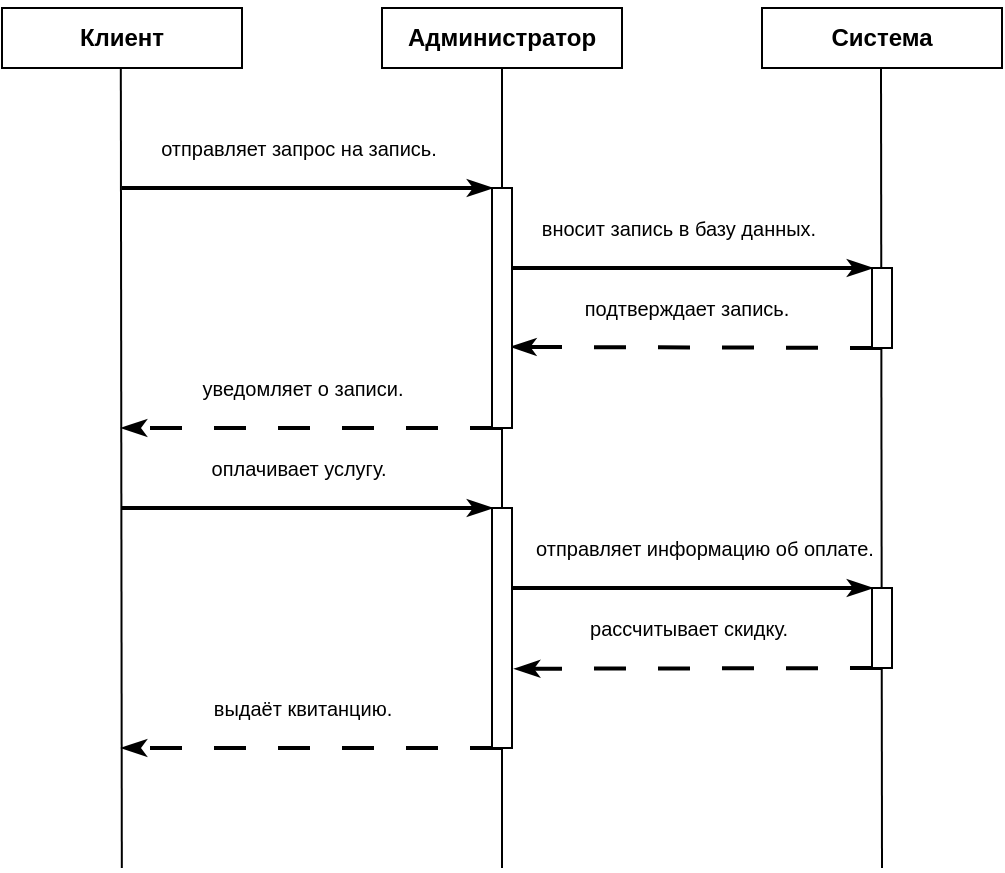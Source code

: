 <mxfile version="26.1.0">
  <diagram name="Страница — 1" id="Ip_bh43ZWq2_4byvocxV">
    <mxGraphModel dx="875" dy="553" grid="1" gridSize="10" guides="1" tooltips="1" connect="1" arrows="1" fold="1" page="1" pageScale="1" pageWidth="827" pageHeight="1169" math="0" shadow="0">
      <root>
        <mxCell id="0" />
        <mxCell id="1" parent="0" />
        <mxCell id="YIptKxTYCtXxLm6eZtxN-1" value="&lt;p data-pm-slice=&quot;1 1 [&amp;quot;ordered_list&amp;quot;,{&amp;quot;spread&amp;quot;:false,&amp;quot;startingNumber&amp;quot;:1,&amp;quot;start&amp;quot;:686,&amp;quot;end&amp;quot;:1026},&amp;quot;regular_list_item&amp;quot;,{&amp;quot;start&amp;quot;:686,&amp;quot;end&amp;quot;:805}]&quot;&gt;&lt;strong&gt;Клиент&lt;/strong&gt;&lt;/p&gt;" style="rounded=0;whiteSpace=wrap;html=1;" parent="1" vertex="1">
          <mxGeometry x="90" y="190" width="120" height="30" as="geometry" />
        </mxCell>
        <mxCell id="YIptKxTYCtXxLm6eZtxN-2" value="&lt;p data-pm-slice=&quot;1 1 [&amp;quot;ordered_list&amp;quot;,{&amp;quot;spread&amp;quot;:false,&amp;quot;startingNumber&amp;quot;:1,&amp;quot;start&amp;quot;:686,&amp;quot;end&amp;quot;:1026},&amp;quot;regular_list_item&amp;quot;,{&amp;quot;start&amp;quot;:686,&amp;quot;end&amp;quot;:805}]&quot;&gt;&lt;strong&gt;Администратор&lt;/strong&gt;&lt;/p&gt;" style="rounded=0;whiteSpace=wrap;html=1;" parent="1" vertex="1">
          <mxGeometry x="280" y="190" width="120" height="30" as="geometry" />
        </mxCell>
        <mxCell id="YIptKxTYCtXxLm6eZtxN-3" value="&lt;p data-pm-slice=&quot;1 1 [&amp;quot;ordered_list&amp;quot;,{&amp;quot;spread&amp;quot;:false,&amp;quot;startingNumber&amp;quot;:1,&amp;quot;start&amp;quot;:686,&amp;quot;end&amp;quot;:1026},&amp;quot;regular_list_item&amp;quot;,{&amp;quot;start&amp;quot;:686,&amp;quot;end&amp;quot;:805}]&quot;&gt;&lt;strong&gt;Система&lt;/strong&gt;&lt;/p&gt;" style="rounded=0;whiteSpace=wrap;html=1;" parent="1" vertex="1">
          <mxGeometry x="470" y="190" width="120" height="30" as="geometry" />
        </mxCell>
        <mxCell id="YIptKxTYCtXxLm6eZtxN-4" value="" style="endArrow=none;html=1;rounded=0;entryX=0.5;entryY=1;entryDx=0;entryDy=0;" parent="1" target="YIptKxTYCtXxLm6eZtxN-2" edge="1">
          <mxGeometry width="50" height="50" relative="1" as="geometry">
            <mxPoint x="340" y="620" as="sourcePoint" />
            <mxPoint x="450" y="400" as="targetPoint" />
          </mxGeometry>
        </mxCell>
        <mxCell id="YIptKxTYCtXxLm6eZtxN-5" value="" style="endArrow=classicThin;html=1;strokeWidth=2;rounded=0;endFill=1;entryX=0;entryY=0;entryDx=0;entryDy=0;" parent="1" target="YIptKxTYCtXxLm6eZtxN-29" edge="1">
          <mxGeometry width="50" height="50" relative="1" as="geometry">
            <mxPoint x="150" y="280" as="sourcePoint" />
            <mxPoint x="340" y="280" as="targetPoint" />
          </mxGeometry>
        </mxCell>
        <mxCell id="YIptKxTYCtXxLm6eZtxN-9" value="&lt;p data-pm-slice=&quot;1 1 [&amp;quot;ordered_list&amp;quot;,{&amp;quot;spread&amp;quot;:true,&amp;quot;startingNumber&amp;quot;:1,&amp;quot;start&amp;quot;:687,&amp;quot;end&amp;quot;:1342},&amp;quot;regular_list_item&amp;quot;,{&amp;quot;start&amp;quot;:687,&amp;quot;end&amp;quot;:930},&amp;quot;list&amp;quot;,{&amp;quot;spread&amp;quot;:false,&amp;quot;start&amp;quot;:716,&amp;quot;end&amp;quot;:930},&amp;quot;regular_list_item&amp;quot;,{&amp;quot;start&amp;quot;:716,&amp;quot;end&amp;quot;:770}]&quot;&gt;отправляет запрос&amp;nbsp;&lt;span style=&quot;background-color: transparent; color: light-dark(rgb(0, 0, 0), rgb(255, 255, 255));&quot;&gt;на запись.&lt;/span&gt;&lt;/p&gt;" style="edgeLabel;html=1;align=center;verticalAlign=middle;resizable=0;points=[];fontSize=10;labelBackgroundColor=none;spacing=0;" parent="YIptKxTYCtXxLm6eZtxN-5" vertex="1" connectable="0">
          <mxGeometry x="-0.154" y="-2" relative="1" as="geometry">
            <mxPoint x="9" y="-22" as="offset" />
          </mxGeometry>
        </mxCell>
        <mxCell id="YIptKxTYCtXxLm6eZtxN-6" value="" style="endArrow=none;html=1;rounded=0;entryX=0.5;entryY=1;entryDx=0;entryDy=0;" parent="1" edge="1">
          <mxGeometry width="50" height="50" relative="1" as="geometry">
            <mxPoint x="149.91" y="620" as="sourcePoint" />
            <mxPoint x="149.41" y="220" as="targetPoint" />
          </mxGeometry>
        </mxCell>
        <mxCell id="YIptKxTYCtXxLm6eZtxN-7" value="" style="endArrow=none;html=1;rounded=0;entryX=0.5;entryY=1;entryDx=0;entryDy=0;" parent="1" edge="1">
          <mxGeometry width="50" height="50" relative="1" as="geometry">
            <mxPoint x="530" y="620" as="sourcePoint" />
            <mxPoint x="529.5" y="220" as="targetPoint" />
          </mxGeometry>
        </mxCell>
        <mxCell id="YIptKxTYCtXxLm6eZtxN-10" value="" style="endArrow=classicThin;html=1;strokeWidth=2;rounded=0;endFill=1;entryX=0;entryY=0;entryDx=0;entryDy=0;" parent="1" target="YIptKxTYCtXxLm6eZtxN-31" edge="1">
          <mxGeometry width="50" height="50" relative="1" as="geometry">
            <mxPoint x="340" y="320" as="sourcePoint" />
            <mxPoint x="530" y="320" as="targetPoint" />
          </mxGeometry>
        </mxCell>
        <mxCell id="YIptKxTYCtXxLm6eZtxN-11" value="&lt;p data-pm-slice=&quot;1 1 [&amp;quot;ordered_list&amp;quot;,{&amp;quot;spread&amp;quot;:true,&amp;quot;startingNumber&amp;quot;:1,&amp;quot;start&amp;quot;:687,&amp;quot;end&amp;quot;:1342},&amp;quot;regular_list_item&amp;quot;,{&amp;quot;start&amp;quot;:687,&amp;quot;end&amp;quot;:930},&amp;quot;list&amp;quot;,{&amp;quot;spread&amp;quot;:false,&amp;quot;start&amp;quot;:716,&amp;quot;end&amp;quot;:930},&amp;quot;regular_list_item&amp;quot;,{&amp;quot;start&amp;quot;:774,&amp;quot;end&amp;quot;:829}]&quot;&gt;вносит запись в базу данных.&lt;/p&gt;" style="edgeLabel;html=1;align=center;verticalAlign=middle;resizable=0;points=[];fontSize=10;labelBackgroundColor=none;spacing=0;" parent="YIptKxTYCtXxLm6eZtxN-10" vertex="1" connectable="0">
          <mxGeometry x="-0.154" y="-2" relative="1" as="geometry">
            <mxPoint x="9" y="-22" as="offset" />
          </mxGeometry>
        </mxCell>
        <mxCell id="YIptKxTYCtXxLm6eZtxN-12" value="" style="endArrow=classicThin;dashed=1;html=1;dashPattern=8 8;strokeWidth=2;rounded=0;endFill=1;entryX=0.967;entryY=0.662;entryDx=0;entryDy=0;entryPerimeter=0;" parent="1" target="YIptKxTYCtXxLm6eZtxN-29" edge="1">
          <mxGeometry width="50" height="50" relative="1" as="geometry">
            <mxPoint x="530" y="360" as="sourcePoint" />
            <mxPoint x="340" y="360" as="targetPoint" />
          </mxGeometry>
        </mxCell>
        <mxCell id="YIptKxTYCtXxLm6eZtxN-13" value="&lt;p data-pm-slice=&quot;1 1 [&amp;quot;ordered_list&amp;quot;,{&amp;quot;spread&amp;quot;:true,&amp;quot;startingNumber&amp;quot;:1,&amp;quot;start&amp;quot;:687,&amp;quot;end&amp;quot;:1342},&amp;quot;regular_list_item&amp;quot;,{&amp;quot;start&amp;quot;:687,&amp;quot;end&amp;quot;:930},&amp;quot;list&amp;quot;,{&amp;quot;spread&amp;quot;:false,&amp;quot;start&amp;quot;:716,&amp;quot;end&amp;quot;:930},&amp;quot;regular_list_item&amp;quot;,{&amp;quot;start&amp;quot;:833,&amp;quot;end&amp;quot;:880}]&quot;&gt;подтверждает запись.&lt;/p&gt;" style="edgeLabel;html=1;align=center;verticalAlign=middle;resizable=0;points=[];fontSize=10;labelBackgroundColor=none;spacing=0;" parent="YIptKxTYCtXxLm6eZtxN-12" vertex="1" connectable="0">
          <mxGeometry x="-0.154" y="-2" relative="1" as="geometry">
            <mxPoint x="-20" y="-18" as="offset" />
          </mxGeometry>
        </mxCell>
        <mxCell id="YIptKxTYCtXxLm6eZtxN-14" value="" style="endArrow=classicThin;dashed=1;html=1;dashPattern=8 8;strokeWidth=2;rounded=0;endFill=1;" parent="1" edge="1">
          <mxGeometry width="50" height="50" relative="1" as="geometry">
            <mxPoint x="340" y="400" as="sourcePoint" />
            <mxPoint x="150" y="400" as="targetPoint" />
          </mxGeometry>
        </mxCell>
        <mxCell id="YIptKxTYCtXxLm6eZtxN-15" value="&lt;span style=&quot;background-color: transparent; color: light-dark(rgb(0, 0, 0), rgb(255, 255, 255));&quot;&gt;уведомляет о записи.&lt;/span&gt;" style="edgeLabel;html=1;align=center;verticalAlign=middle;resizable=0;points=[];fontSize=10;labelBackgroundColor=none;spacing=0;" parent="YIptKxTYCtXxLm6eZtxN-14" vertex="1" connectable="0">
          <mxGeometry x="-0.154" y="-2" relative="1" as="geometry">
            <mxPoint x="-20" y="-18" as="offset" />
          </mxGeometry>
        </mxCell>
        <mxCell id="YIptKxTYCtXxLm6eZtxN-18" value="" style="endArrow=classicThin;html=1;strokeWidth=2;rounded=0;endFill=1;entryX=0;entryY=0;entryDx=0;entryDy=0;" parent="1" target="YIptKxTYCtXxLm6eZtxN-33" edge="1">
          <mxGeometry width="50" height="50" relative="1" as="geometry">
            <mxPoint x="150" y="440" as="sourcePoint" />
            <mxPoint x="340" y="440" as="targetPoint" />
          </mxGeometry>
        </mxCell>
        <mxCell id="YIptKxTYCtXxLm6eZtxN-19" value="&lt;p data-pm-slice=&quot;1 1 [&amp;quot;ordered_list&amp;quot;,{&amp;quot;spread&amp;quot;:true,&amp;quot;startingNumber&amp;quot;:1,&amp;quot;start&amp;quot;:687,&amp;quot;end&amp;quot;:1342},&amp;quot;regular_list_item&amp;quot;,{&amp;quot;start&amp;quot;:1112,&amp;quot;end&amp;quot;:1342},&amp;quot;list&amp;quot;,{&amp;quot;spread&amp;quot;:false,&amp;quot;start&amp;quot;:1137,&amp;quot;end&amp;quot;:1342},&amp;quot;regular_list_item&amp;quot;,{&amp;quot;start&amp;quot;:1137,&amp;quot;end&amp;quot;:1181}]&quot;&gt;оплачивает услугу.&lt;/p&gt;" style="edgeLabel;html=1;align=center;verticalAlign=middle;resizable=0;points=[];fontSize=10;labelBackgroundColor=none;spacing=0;" parent="YIptKxTYCtXxLm6eZtxN-18" vertex="1" connectable="0">
          <mxGeometry x="-0.154" y="-2" relative="1" as="geometry">
            <mxPoint x="9" y="-22" as="offset" />
          </mxGeometry>
        </mxCell>
        <mxCell id="YIptKxTYCtXxLm6eZtxN-23" value="" style="endArrow=classicThin;html=1;strokeWidth=2;rounded=0;endFill=1;entryX=0;entryY=0;entryDx=0;entryDy=0;" parent="1" target="YIptKxTYCtXxLm6eZtxN-32" edge="1">
          <mxGeometry width="50" height="50" relative="1" as="geometry">
            <mxPoint x="340" y="480" as="sourcePoint" />
            <mxPoint x="530" y="480" as="targetPoint" />
          </mxGeometry>
        </mxCell>
        <mxCell id="YIptKxTYCtXxLm6eZtxN-24" value="&lt;p data-pm-slice=&quot;1 1 [&amp;quot;ordered_list&amp;quot;,{&amp;quot;spread&amp;quot;:true,&amp;quot;startingNumber&amp;quot;:1,&amp;quot;start&amp;quot;:687,&amp;quot;end&amp;quot;:1342},&amp;quot;regular_list_item&amp;quot;,{&amp;quot;start&amp;quot;:1112,&amp;quot;end&amp;quot;:1342},&amp;quot;list&amp;quot;,{&amp;quot;spread&amp;quot;:false,&amp;quot;start&amp;quot;:1137,&amp;quot;end&amp;quot;:1342},&amp;quot;regular_list_item&amp;quot;,{&amp;quot;start&amp;quot;:1185,&amp;quot;end&amp;quot;:1244}]&quot;&gt;отправляет информацию об оплате.&lt;/p&gt;" style="edgeLabel;html=1;align=center;verticalAlign=middle;resizable=0;points=[];fontSize=10;labelBackgroundColor=none;spacing=0;" parent="YIptKxTYCtXxLm6eZtxN-23" vertex="1" connectable="0">
          <mxGeometry x="-0.154" y="-2" relative="1" as="geometry">
            <mxPoint x="22" y="-22" as="offset" />
          </mxGeometry>
        </mxCell>
        <mxCell id="YIptKxTYCtXxLm6eZtxN-25" value="" style="endArrow=classicThin;dashed=1;html=1;dashPattern=8 8;strokeWidth=2;rounded=0;endFill=1;entryX=1.151;entryY=0.67;entryDx=0;entryDy=0;entryPerimeter=0;" parent="1" target="YIptKxTYCtXxLm6eZtxN-33" edge="1">
          <mxGeometry width="50" height="50" relative="1" as="geometry">
            <mxPoint x="530" y="520" as="sourcePoint" />
            <mxPoint x="340" y="520" as="targetPoint" />
          </mxGeometry>
        </mxCell>
        <mxCell id="YIptKxTYCtXxLm6eZtxN-26" value="&lt;p data-pm-slice=&quot;1 1 [&amp;quot;ordered_list&amp;quot;,{&amp;quot;spread&amp;quot;:true,&amp;quot;startingNumber&amp;quot;:1,&amp;quot;start&amp;quot;:687,&amp;quot;end&amp;quot;:1342},&amp;quot;regular_list_item&amp;quot;,{&amp;quot;start&amp;quot;:1112,&amp;quot;end&amp;quot;:1342},&amp;quot;list&amp;quot;,{&amp;quot;spread&amp;quot;:false,&amp;quot;start&amp;quot;:1137,&amp;quot;end&amp;quot;:1342},&amp;quot;regular_list_item&amp;quot;,{&amp;quot;start&amp;quot;:1248,&amp;quot;end&amp;quot;:1295}]&quot;&gt;рассчитывает скидку.&lt;/p&gt;" style="edgeLabel;html=1;align=center;verticalAlign=middle;resizable=0;points=[];fontSize=10;labelBackgroundColor=none;spacing=0;" parent="YIptKxTYCtXxLm6eZtxN-25" vertex="1" connectable="0">
          <mxGeometry x="-0.154" y="-2" relative="1" as="geometry">
            <mxPoint x="-20" y="-18" as="offset" />
          </mxGeometry>
        </mxCell>
        <mxCell id="YIptKxTYCtXxLm6eZtxN-27" value="" style="endArrow=classicThin;dashed=1;html=1;dashPattern=8 8;strokeWidth=2;rounded=0;endFill=1;" parent="1" edge="1">
          <mxGeometry width="50" height="50" relative="1" as="geometry">
            <mxPoint x="340" y="560" as="sourcePoint" />
            <mxPoint x="150" y="560" as="targetPoint" />
          </mxGeometry>
        </mxCell>
        <mxCell id="YIptKxTYCtXxLm6eZtxN-28" value="&lt;p data-pm-slice=&quot;1 1 [&amp;quot;ordered_list&amp;quot;,{&amp;quot;spread&amp;quot;:true,&amp;quot;startingNumber&amp;quot;:1,&amp;quot;start&amp;quot;:687,&amp;quot;end&amp;quot;:1342},&amp;quot;regular_list_item&amp;quot;,{&amp;quot;start&amp;quot;:1112,&amp;quot;end&amp;quot;:1342},&amp;quot;list&amp;quot;,{&amp;quot;spread&amp;quot;:false,&amp;quot;start&amp;quot;:1137,&amp;quot;end&amp;quot;:1342},&amp;quot;regular_list_item&amp;quot;,{&amp;quot;start&amp;quot;:1299,&amp;quot;end&amp;quot;:1342}]&quot;&gt;выдаёт квитанцию.&lt;/p&gt;" style="edgeLabel;html=1;align=center;verticalAlign=middle;resizable=0;points=[];fontSize=10;labelBackgroundColor=none;spacing=0;" parent="YIptKxTYCtXxLm6eZtxN-27" vertex="1" connectable="0">
          <mxGeometry x="-0.154" y="-2" relative="1" as="geometry">
            <mxPoint x="-20" y="-18" as="offset" />
          </mxGeometry>
        </mxCell>
        <mxCell id="YIptKxTYCtXxLm6eZtxN-29" value="&lt;p data-pm-slice=&quot;1 1 [&amp;quot;ordered_list&amp;quot;,{&amp;quot;spread&amp;quot;:false,&amp;quot;startingNumber&amp;quot;:1,&amp;quot;start&amp;quot;:686,&amp;quot;end&amp;quot;:1026},&amp;quot;regular_list_item&amp;quot;,{&amp;quot;start&amp;quot;:686,&amp;quot;end&amp;quot;:805}]&quot;&gt;&lt;br&gt;&lt;/p&gt;" style="rounded=0;whiteSpace=wrap;html=1;" parent="1" vertex="1">
          <mxGeometry x="335" y="280" width="10" height="120" as="geometry" />
        </mxCell>
        <mxCell id="YIptKxTYCtXxLm6eZtxN-31" value="&lt;p data-pm-slice=&quot;1 1 [&amp;quot;ordered_list&amp;quot;,{&amp;quot;spread&amp;quot;:false,&amp;quot;startingNumber&amp;quot;:1,&amp;quot;start&amp;quot;:686,&amp;quot;end&amp;quot;:1026},&amp;quot;regular_list_item&amp;quot;,{&amp;quot;start&amp;quot;:686,&amp;quot;end&amp;quot;:805}]&quot;&gt;&lt;br&gt;&lt;/p&gt;" style="rounded=0;whiteSpace=wrap;html=1;" parent="1" vertex="1">
          <mxGeometry x="525" y="320" width="10" height="40" as="geometry" />
        </mxCell>
        <mxCell id="YIptKxTYCtXxLm6eZtxN-32" value="&lt;p data-pm-slice=&quot;1 1 [&amp;quot;ordered_list&amp;quot;,{&amp;quot;spread&amp;quot;:false,&amp;quot;startingNumber&amp;quot;:1,&amp;quot;start&amp;quot;:686,&amp;quot;end&amp;quot;:1026},&amp;quot;regular_list_item&amp;quot;,{&amp;quot;start&amp;quot;:686,&amp;quot;end&amp;quot;:805}]&quot;&gt;&lt;br&gt;&lt;/p&gt;" style="rounded=0;whiteSpace=wrap;html=1;" parent="1" vertex="1">
          <mxGeometry x="525" y="480" width="10" height="40" as="geometry" />
        </mxCell>
        <mxCell id="YIptKxTYCtXxLm6eZtxN-33" value="&lt;p data-pm-slice=&quot;1 1 [&amp;quot;ordered_list&amp;quot;,{&amp;quot;spread&amp;quot;:false,&amp;quot;startingNumber&amp;quot;:1,&amp;quot;start&amp;quot;:686,&amp;quot;end&amp;quot;:1026},&amp;quot;regular_list_item&amp;quot;,{&amp;quot;start&amp;quot;:686,&amp;quot;end&amp;quot;:805}]&quot;&gt;&lt;br&gt;&lt;/p&gt;" style="rounded=0;whiteSpace=wrap;html=1;" parent="1" vertex="1">
          <mxGeometry x="335" y="440" width="10" height="120" as="geometry" />
        </mxCell>
      </root>
    </mxGraphModel>
  </diagram>
</mxfile>

